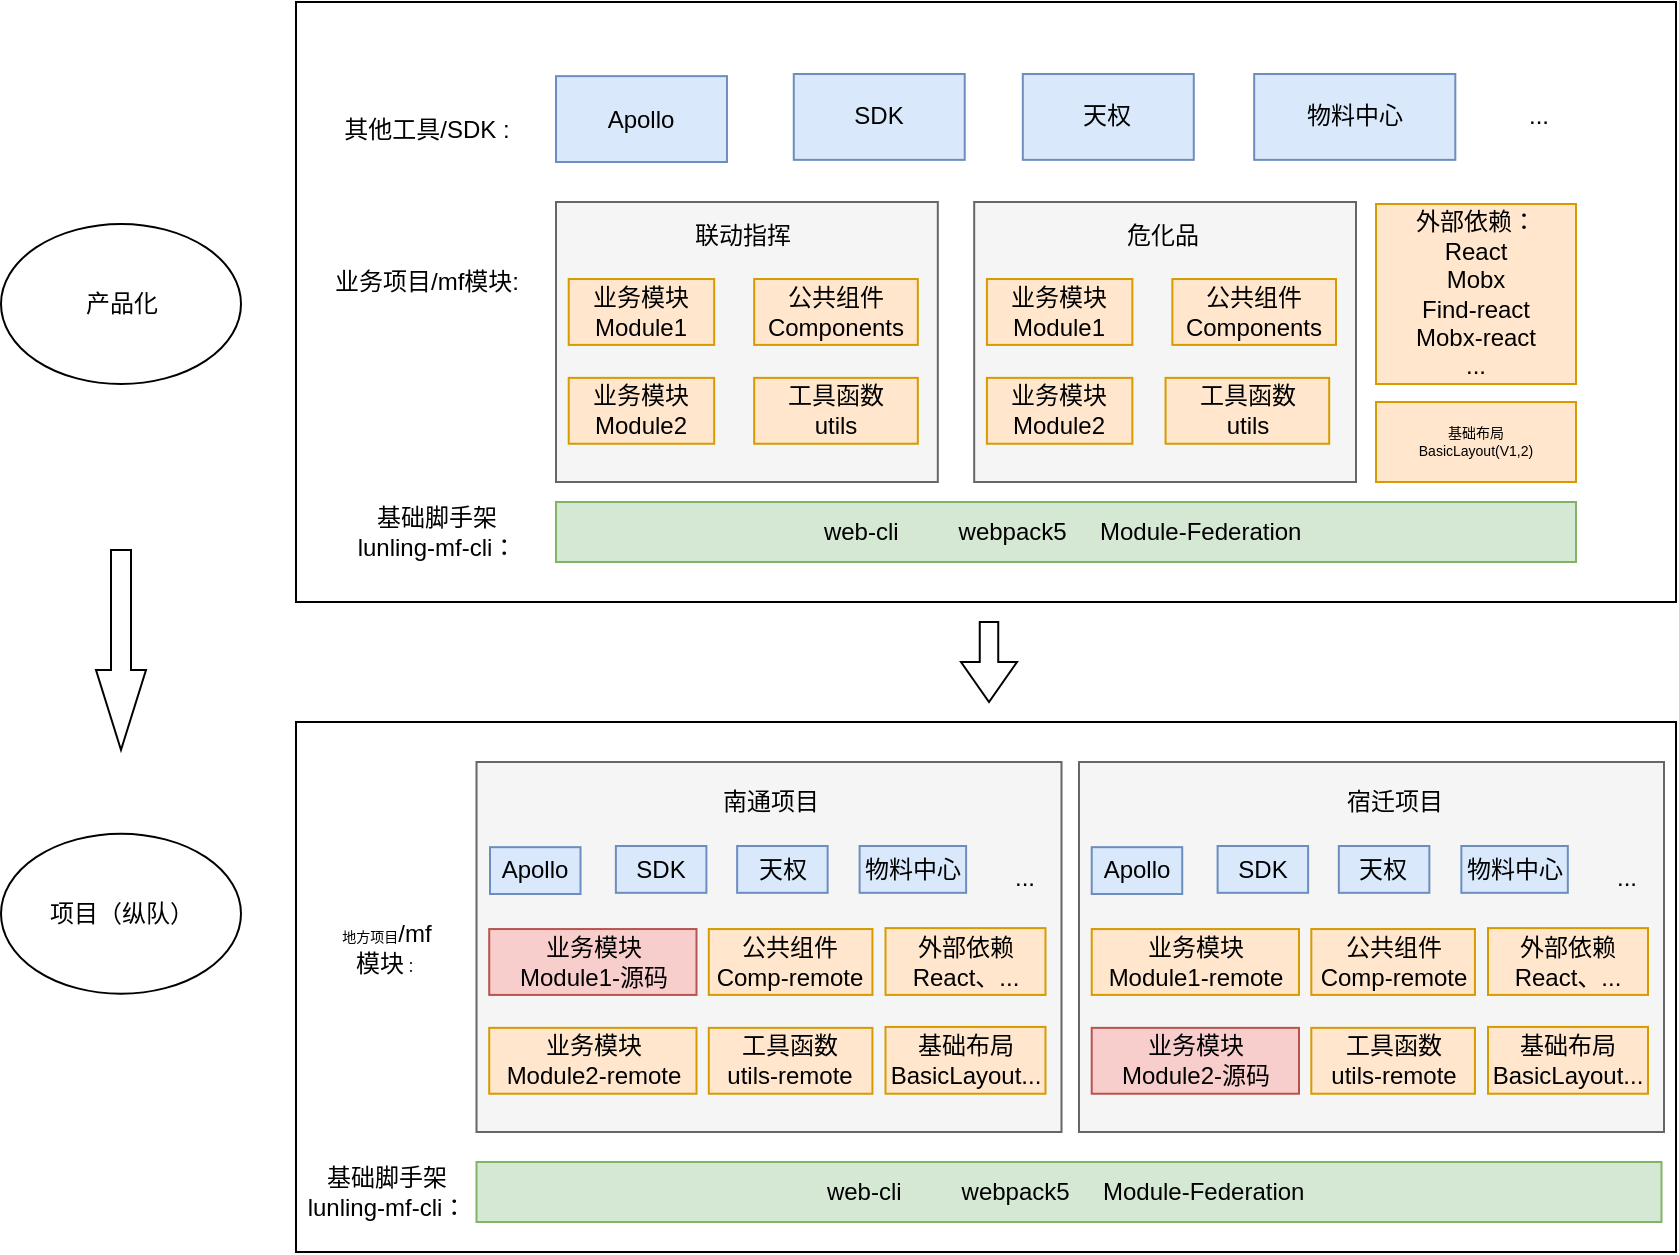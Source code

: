 <mxfile version="15.7.3" type="github">
  <diagram id="qYtG-a8lDuCber2_HTPU" name="第 1 页">
    <mxGraphModel dx="2015" dy="643" grid="1" gridSize="10" guides="1" tooltips="1" connect="1" arrows="1" fold="1" page="1" pageScale="1" pageWidth="827" pageHeight="1169" math="0" shadow="0">
      <root>
        <mxCell id="0" />
        <mxCell id="1" parent="0" />
        <mxCell id="sSeV7hXw5rhQuQ9Eckyw-49" value="" style="rounded=0;whiteSpace=wrap;html=1;fontSize=7;fillColor=none;" vertex="1" parent="1">
          <mxGeometry x="100" y="420" width="690" height="265" as="geometry" />
        </mxCell>
        <mxCell id="sSeV7hXw5rhQuQ9Eckyw-19" value="" style="rounded=0;whiteSpace=wrap;html=1;fontSize=7;fillColor=none;" vertex="1" parent="1">
          <mxGeometry x="100" y="60" width="690" height="300" as="geometry" />
        </mxCell>
        <mxCell id="TgehsIDATV7xhi2gPNsP-1" value="web-cli&amp;nbsp; &amp;nbsp; &amp;nbsp; &amp;nbsp; &amp;nbsp;webpack5&amp;nbsp; &amp;nbsp; &amp;nbsp;Module-Federation&amp;nbsp;" style="rounded=0;whiteSpace=wrap;html=1;fillColor=#d5e8d4;strokeColor=#82b366;" parent="1" vertex="1">
          <mxGeometry x="230" y="310" width="510" height="30" as="geometry" />
        </mxCell>
        <mxCell id="TgehsIDATV7xhi2gPNsP-6" value="外部依赖：&lt;br&gt;React&lt;br&gt;Mobx&lt;br&gt;Find-react&lt;br&gt;Mobx-react&lt;br&gt;..." style="rounded=0;whiteSpace=wrap;html=1;fillColor=#ffe6cc;strokeColor=#d79b00;" parent="1" vertex="1">
          <mxGeometry x="640" y="161" width="100" height="90" as="geometry" />
        </mxCell>
        <mxCell id="TgehsIDATV7xhi2gPNsP-7" value="基础布局&#xa;BasicLayout(V1,2)" style="rounded=0;whiteSpace=wrap;fillColor=#ffe6cc;strokeColor=#d79b00;fontSize=7;" parent="1" vertex="1">
          <mxGeometry x="640" y="260" width="100" height="40" as="geometry" />
        </mxCell>
        <mxCell id="TgehsIDATV7xhi2gPNsP-10" value="基础脚手架&lt;br&gt;lunling-mf-cli：" style="text;html=1;align=center;verticalAlign=middle;resizable=0;points=[];autosize=1;strokeColor=none;fillColor=none;" parent="1" vertex="1">
          <mxGeometry x="125" y="310" width="90" height="30" as="geometry" />
        </mxCell>
        <mxCell id="TgehsIDATV7xhi2gPNsP-11" value="业务项目/mf模块:" style="text;html=1;align=center;verticalAlign=middle;resizable=0;points=[];autosize=1;strokeColor=none;fillColor=none;" parent="1" vertex="1">
          <mxGeometry x="110" y="190" width="110" height="20" as="geometry" />
        </mxCell>
        <mxCell id="sSeV7hXw5rhQuQ9Eckyw-3" value="" style="group" vertex="1" connectable="0" parent="1">
          <mxGeometry x="230" y="160" width="400" height="140" as="geometry" />
        </mxCell>
        <mxCell id="TgehsIDATV7xhi2gPNsP-9" value="" style="rounded=0;whiteSpace=wrap;html=1;fillColor=#f5f5f5;fontColor=#333333;strokeColor=#666666;" parent="sSeV7hXw5rhQuQ9Eckyw-3" vertex="1">
          <mxGeometry width="190.909" height="140" as="geometry" />
        </mxCell>
        <mxCell id="TgehsIDATV7xhi2gPNsP-2" value="业务模块Module1" style="rounded=0;whiteSpace=wrap;html=1;fillColor=#ffe6cc;strokeColor=#d79b00;" parent="sSeV7hXw5rhQuQ9Eckyw-3" vertex="1">
          <mxGeometry x="6.364" y="38.516" width="72.727" height="32.941" as="geometry" />
        </mxCell>
        <mxCell id="TgehsIDATV7xhi2gPNsP-3" value="业务模块Module2&lt;span style=&quot;color: rgba(0 , 0 , 0 , 0) ; font-family: monospace ; font-size: 0px&quot;&gt;%3CmxGraphModel%3E%3Croot%3E%3CmxCell%20id%3D%220%22%2F%3E%3CmxCell%20id%3D%221%22%20parent%3D%220%22%2F%3E%3CmxCell%20id%3D%222%22%20value%3D%22%E4%B8%9A%E5%8A%A1%E7%BB%84%E4%BB%B6%22%20style%3D%22rounded%3D0%3BwhiteSpace%3Dwrap%3Bhtml%3D1%3B%22%20vertex%3D%221%22%20parent%3D%221%22%3E%3CmxGeometry%20x%3D%22180%22%20y%3D%22300%22%20width%3D%22120%22%20height%3D%2260%22%20as%3D%22geometry%22%2F%3E%3C%2FmxCell%3E%3C%2Froot%3E%3C%2FmxGraphModel%3E&lt;/span&gt;" style="rounded=0;whiteSpace=wrap;html=1;fillColor=#ffe6cc;strokeColor=#d79b00;" parent="sSeV7hXw5rhQuQ9Eckyw-3" vertex="1">
          <mxGeometry x="6.364" y="87.928" width="72.727" height="32.941" as="geometry" />
        </mxCell>
        <mxCell id="TgehsIDATV7xhi2gPNsP-4" value="公共组件&lt;br&gt;Components" style="rounded=0;whiteSpace=wrap;html=1;fillColor=#ffe6cc;strokeColor=#d79b00;" parent="sSeV7hXw5rhQuQ9Eckyw-3" vertex="1">
          <mxGeometry x="99.091" y="38.516" width="81.818" height="32.941" as="geometry" />
        </mxCell>
        <mxCell id="TgehsIDATV7xhi2gPNsP-5" value="工具函数&lt;br&gt;utils" style="rounded=0;whiteSpace=wrap;html=1;fillColor=#ffe6cc;strokeColor=#d79b00;" parent="sSeV7hXw5rhQuQ9Eckyw-3" vertex="1">
          <mxGeometry x="99.091" y="87.928" width="81.818" height="32.941" as="geometry" />
        </mxCell>
        <mxCell id="TgehsIDATV7xhi2gPNsP-18" value="" style="rounded=0;whiteSpace=wrap;html=1;fillColor=#f5f5f5;fontColor=#333333;strokeColor=#666666;" parent="sSeV7hXw5rhQuQ9Eckyw-3" vertex="1">
          <mxGeometry x="209.091" width="190.909" height="140" as="geometry" />
        </mxCell>
        <mxCell id="TgehsIDATV7xhi2gPNsP-19" value="业务模块Module1" style="rounded=0;whiteSpace=wrap;html=1;fillColor=#ffe6cc;strokeColor=#d79b00;" parent="sSeV7hXw5rhQuQ9Eckyw-3" vertex="1">
          <mxGeometry x="215.455" y="38.516" width="72.727" height="32.941" as="geometry" />
        </mxCell>
        <mxCell id="TgehsIDATV7xhi2gPNsP-20" value="业务模块Module2&lt;span style=&quot;color: rgba(0 , 0 , 0 , 0) ; font-family: monospace ; font-size: 0px&quot;&gt;%3CmxGraphModel%3E%3Croot%3E%3CmxCell%20id%3D%220%22%2F%3E%3CmxCell%20id%3D%221%22%20parent%3D%220%22%2F%3E%3CmxCell%20id%3D%222%22%20value%3D%22%E4%B8%9A%E5%8A%A1%E7%BB%84%E4%BB%B6%22%20style%3D%22rounded%3D0%3BwhiteSpace%3Dwrap%3Bhtml%3D1%3B%22%20vertex%3D%221%22%20parent%3D%221%22%3E%3CmxGeometry%20x%3D%22180%22%20y%3D%22300%22%20width%3D%22120%22%20height%3D%2260%22%20as%3D%22geometry%22%2F%3E%3C%2FmxCell%3E%3C%2Froot%3E%3C%2FmxGraphModel%3E&lt;/span&gt;" style="rounded=0;whiteSpace=wrap;html=1;fillColor=#ffe6cc;strokeColor=#d79b00;" parent="sSeV7hXw5rhQuQ9Eckyw-3" vertex="1">
          <mxGeometry x="215.455" y="87.928" width="72.727" height="32.941" as="geometry" />
        </mxCell>
        <mxCell id="TgehsIDATV7xhi2gPNsP-21" value="公共组件&lt;br&gt;Components" style="rounded=0;whiteSpace=wrap;html=1;fillColor=#ffe6cc;strokeColor=#d79b00;" parent="sSeV7hXw5rhQuQ9Eckyw-3" vertex="1">
          <mxGeometry x="308.182" y="38.516" width="81.818" height="32.941" as="geometry" />
        </mxCell>
        <mxCell id="TgehsIDATV7xhi2gPNsP-22" value="工具函数&lt;br&gt;utils" style="rounded=0;whiteSpace=wrap;html=1;fillColor=#ffe6cc;strokeColor=#d79b00;" parent="sSeV7hXw5rhQuQ9Eckyw-3" vertex="1">
          <mxGeometry x="304.773" y="87.928" width="81.818" height="32.941" as="geometry" />
        </mxCell>
        <mxCell id="sSeV7hXw5rhQuQ9Eckyw-1" value="联动指挥" style="text;html=1;align=center;verticalAlign=middle;resizable=0;points=[];autosize=1;strokeColor=none;fillColor=none;" vertex="1" parent="sSeV7hXw5rhQuQ9Eckyw-3">
          <mxGeometry x="63.155" y="6.588" width="60" height="20" as="geometry" />
        </mxCell>
        <mxCell id="sSeV7hXw5rhQuQ9Eckyw-2" value="危化品" style="text;html=1;align=center;verticalAlign=middle;resizable=0;points=[];autosize=1;strokeColor=none;fillColor=none;" vertex="1" parent="sSeV7hXw5rhQuQ9Eckyw-3">
          <mxGeometry x="278.009" y="6.588" width="50" height="20" as="geometry" />
        </mxCell>
        <mxCell id="sSeV7hXw5rhQuQ9Eckyw-5" value="其他工具/SDK :" style="text;html=1;align=center;verticalAlign=middle;resizable=0;points=[];autosize=1;strokeColor=none;fillColor=none;" vertex="1" parent="1">
          <mxGeometry x="115" y="114" width="100" height="20" as="geometry" />
        </mxCell>
        <mxCell id="sSeV7hXw5rhQuQ9Eckyw-12" value="" style="html=1;shadow=0;dashed=0;align=center;verticalAlign=middle;shape=mxgraph.arrows2.arrow;dy=0.6;dx=40;direction=south;notch=0;fontSize=7;fillColor=none;" vertex="1" parent="1">
          <mxGeometry y="334" width="25" height="100" as="geometry" />
        </mxCell>
        <mxCell id="sSeV7hXw5rhQuQ9Eckyw-16" value="&lt;span style=&quot;font-size: 12px&quot;&gt;产品化&lt;/span&gt;" style="ellipse;whiteSpace=wrap;html=1;rounded=1;fontSize=7;" vertex="1" parent="1">
          <mxGeometry x="-47.5" y="171" width="120" height="80" as="geometry" />
        </mxCell>
        <mxCell id="sSeV7hXw5rhQuQ9Eckyw-17" value="&lt;span style=&quot;font-size: 12px&quot;&gt;项目（纵队）&lt;/span&gt;" style="ellipse;whiteSpace=wrap;html=1;rounded=1;fontSize=7;" vertex="1" parent="1">
          <mxGeometry x="-47.5" y="475.87" width="120" height="80" as="geometry" />
        </mxCell>
        <mxCell id="sSeV7hXw5rhQuQ9Eckyw-21" value="web-cli&amp;nbsp; &amp;nbsp; &amp;nbsp; &amp;nbsp; &amp;nbsp;webpack5&amp;nbsp; &amp;nbsp; &amp;nbsp;Module-Federation&amp;nbsp;" style="rounded=0;whiteSpace=wrap;html=1;fillColor=#d5e8d4;strokeColor=#82b366;" vertex="1" parent="1">
          <mxGeometry x="190.25" y="640" width="592.5" height="30" as="geometry" />
        </mxCell>
        <mxCell id="sSeV7hXw5rhQuQ9Eckyw-22" value="基础脚手架&lt;br&gt;lunling-mf-cli：" style="text;html=1;align=center;verticalAlign=middle;resizable=0;points=[];autosize=1;strokeColor=none;fillColor=none;" vertex="1" parent="1">
          <mxGeometry x="100" y="640" width="90" height="30" as="geometry" />
        </mxCell>
        <mxCell id="sSeV7hXw5rhQuQ9Eckyw-24" value="" style="rounded=0;whiteSpace=wrap;html=1;fillColor=#f5f5f5;fontColor=#333333;strokeColor=#666666;" vertex="1" parent="1">
          <mxGeometry x="190.25" y="440" width="292.5" height="185" as="geometry" />
        </mxCell>
        <mxCell id="sSeV7hXw5rhQuQ9Eckyw-25" value="业务模块&lt;br&gt;Module1-源码" style="rounded=0;whiteSpace=wrap;html=1;fillColor=#f8cecc;strokeColor=#b85450;" vertex="1" parent="1">
          <mxGeometry x="196.61" y="523.52" width="103.64" height="32.94" as="geometry" />
        </mxCell>
        <mxCell id="sSeV7hXw5rhQuQ9Eckyw-27" value="公共组件&lt;br&gt;Comp-remote" style="rounded=0;whiteSpace=wrap;html=1;fillColor=#ffe6cc;strokeColor=#d79b00;" vertex="1" parent="1">
          <mxGeometry x="306.401" y="523.516" width="81.818" height="32.941" as="geometry" />
        </mxCell>
        <mxCell id="sSeV7hXw5rhQuQ9Eckyw-28" value="工具函数&lt;br&gt;utils-remote" style="rounded=0;whiteSpace=wrap;html=1;fillColor=#ffe6cc;strokeColor=#d79b00;" vertex="1" parent="1">
          <mxGeometry x="306.401" y="572.928" width="81.818" height="32.941" as="geometry" />
        </mxCell>
        <mxCell id="sSeV7hXw5rhQuQ9Eckyw-34" value="南通项目" style="text;html=1;align=center;verticalAlign=middle;resizable=0;points=[];autosize=1;strokeColor=none;fillColor=none;" vertex="1" parent="1">
          <mxGeometry x="306.505" y="449.998" width="60" height="20" as="geometry" />
        </mxCell>
        <mxCell id="sSeV7hXw5rhQuQ9Eckyw-36" value="业务模块&lt;br&gt;Module2-remote" style="rounded=0;whiteSpace=wrap;html=1;fillColor=#ffe6cc;strokeColor=#d79b00;" vertex="1" parent="1">
          <mxGeometry x="196.61" y="572.93" width="103.64" height="32.94" as="geometry" />
        </mxCell>
        <mxCell id="sSeV7hXw5rhQuQ9Eckyw-37" value="外部依赖&lt;br&gt;React、..." style="rounded=0;whiteSpace=wrap;html=1;fillColor=#ffe6cc;strokeColor=#d79b00;" vertex="1" parent="1">
          <mxGeometry x="394.75" y="523.05" width="80" height="33.41" as="geometry" />
        </mxCell>
        <mxCell id="sSeV7hXw5rhQuQ9Eckyw-38" value="基础布局&lt;br&gt;BasicLayout..." style="rounded=0;whiteSpace=wrap;html=1;fillColor=#ffe6cc;strokeColor=#d79b00;" vertex="1" parent="1">
          <mxGeometry x="394.75" y="572.46" width="80" height="33.41" as="geometry" />
        </mxCell>
        <mxCell id="sSeV7hXw5rhQuQ9Eckyw-40" value="" style="rounded=0;whiteSpace=wrap;html=1;fillColor=#f5f5f5;fontColor=#333333;strokeColor=#666666;" vertex="1" parent="1">
          <mxGeometry x="491.5" y="440" width="292.5" height="185" as="geometry" />
        </mxCell>
        <mxCell id="sSeV7hXw5rhQuQ9Eckyw-41" value="业务模块&lt;br&gt;Module1-remote" style="rounded=0;whiteSpace=wrap;html=1;fillColor=#ffe6cc;strokeColor=#d79b00;" vertex="1" parent="1">
          <mxGeometry x="497.86" y="523.52" width="103.64" height="32.94" as="geometry" />
        </mxCell>
        <mxCell id="sSeV7hXw5rhQuQ9Eckyw-42" value="公共组件&lt;br&gt;Comp-remote" style="rounded=0;whiteSpace=wrap;html=1;fillColor=#ffe6cc;strokeColor=#d79b00;" vertex="1" parent="1">
          <mxGeometry x="607.651" y="523.516" width="81.818" height="32.941" as="geometry" />
        </mxCell>
        <mxCell id="sSeV7hXw5rhQuQ9Eckyw-43" value="工具函数&lt;br&gt;utils-remote" style="rounded=0;whiteSpace=wrap;html=1;fillColor=#ffe6cc;strokeColor=#d79b00;" vertex="1" parent="1">
          <mxGeometry x="607.651" y="572.928" width="81.818" height="32.941" as="geometry" />
        </mxCell>
        <mxCell id="sSeV7hXw5rhQuQ9Eckyw-44" value="宿迁项目" style="text;html=1;align=center;verticalAlign=middle;resizable=0;points=[];autosize=1;strokeColor=none;fillColor=none;" vertex="1" parent="1">
          <mxGeometry x="618.565" y="449.998" width="60" height="20" as="geometry" />
        </mxCell>
        <mxCell id="sSeV7hXw5rhQuQ9Eckyw-45" value="业务模块&lt;br&gt;Module2-源码" style="rounded=0;whiteSpace=wrap;html=1;fillColor=#f8cecc;strokeColor=#b85450;" vertex="1" parent="1">
          <mxGeometry x="497.86" y="572.93" width="103.64" height="32.94" as="geometry" />
        </mxCell>
        <mxCell id="sSeV7hXw5rhQuQ9Eckyw-46" value="外部依赖&lt;br&gt;React、..." style="rounded=0;whiteSpace=wrap;html=1;fillColor=#ffe6cc;strokeColor=#d79b00;" vertex="1" parent="1">
          <mxGeometry x="696" y="523.05" width="80" height="33.41" as="geometry" />
        </mxCell>
        <mxCell id="sSeV7hXw5rhQuQ9Eckyw-47" value="基础布局&lt;br&gt;BasicLayout..." style="rounded=0;whiteSpace=wrap;html=1;fillColor=#ffe6cc;strokeColor=#d79b00;" vertex="1" parent="1">
          <mxGeometry x="696" y="572.46" width="80" height="33.41" as="geometry" />
        </mxCell>
        <mxCell id="sSeV7hXw5rhQuQ9Eckyw-48" value="地方项目&lt;span style=&quot;font-size: 12px&quot;&gt;/mf&lt;br&gt;模块&lt;/span&gt;：" style="text;html=1;align=center;verticalAlign=middle;resizable=0;points=[];autosize=1;strokeColor=none;fillColor=none;fontSize=7;" vertex="1" parent="1">
          <mxGeometry x="105" y="522.5" width="80" height="20" as="geometry" />
        </mxCell>
        <mxCell id="sSeV7hXw5rhQuQ9Eckyw-51" value="" style="html=1;shadow=0;dashed=0;align=center;verticalAlign=middle;shape=mxgraph.arrows2.arrow;dy=0.67;dx=20;notch=0;rounded=1;fontSize=7;fillColor=none;rotation=90;" vertex="1" parent="1">
          <mxGeometry x="426.5" y="376" width="40" height="28" as="geometry" />
        </mxCell>
        <mxCell id="sSeV7hXw5rhQuQ9Eckyw-62" value="" style="group" vertex="1" connectable="0" parent="1">
          <mxGeometry x="230" y="96" width="510" height="44" as="geometry" />
        </mxCell>
        <mxCell id="TgehsIDATV7xhi2gPNsP-24" value="物料中心" style="rounded=0;whiteSpace=wrap;html=1;fillColor=#dae8fc;strokeColor=#6c8ebf;" parent="sSeV7hXw5rhQuQ9Eckyw-62" vertex="1">
          <mxGeometry x="349.085" width="100.572" height="42.927" as="geometry" />
        </mxCell>
        <mxCell id="sSeV7hXw5rhQuQ9Eckyw-4" value="SDK" style="rounded=0;whiteSpace=wrap;html=1;fillColor=#dae8fc;strokeColor=#6c8ebf;" vertex="1" parent="sSeV7hXw5rhQuQ9Eckyw-62">
          <mxGeometry x="118.887" width="85.486" height="42.927" as="geometry" />
        </mxCell>
        <mxCell id="sSeV7hXw5rhQuQ9Eckyw-7" value="..." style="text;html=1;align=center;verticalAlign=middle;resizable=0;points=[];autosize=1;strokeColor=none;fillColor=none;" vertex="1" parent="sSeV7hXw5rhQuQ9Eckyw-62">
          <mxGeometry x="476.476" y="10.732" width="30" height="20" as="geometry" />
        </mxCell>
        <mxCell id="sSeV7hXw5rhQuQ9Eckyw-8" value="天权" style="rounded=0;whiteSpace=wrap;html=1;fillColor=#dae8fc;strokeColor=#6c8ebf;" vertex="1" parent="sSeV7hXw5rhQuQ9Eckyw-62">
          <mxGeometry x="233.405" width="85.486" height="42.927" as="geometry" />
        </mxCell>
        <mxCell id="sSeV7hXw5rhQuQ9Eckyw-9" value="Apollo" style="rounded=0;whiteSpace=wrap;html=1;fillColor=#dae8fc;strokeColor=#6c8ebf;" vertex="1" parent="sSeV7hXw5rhQuQ9Eckyw-62">
          <mxGeometry y="1.073" width="85.486" height="42.927" as="geometry" />
        </mxCell>
        <mxCell id="sSeV7hXw5rhQuQ9Eckyw-63" value="" style="group" vertex="1" connectable="0" parent="1">
          <mxGeometry x="197" y="482" width="270" height="24" as="geometry" />
        </mxCell>
        <mxCell id="sSeV7hXw5rhQuQ9Eckyw-64" value="物料中心" style="rounded=0;whiteSpace=wrap;html=1;fillColor=#dae8fc;strokeColor=#6c8ebf;" vertex="1" parent="sSeV7hXw5rhQuQ9Eckyw-63">
          <mxGeometry x="184.81" width="53.244" height="23.415" as="geometry" />
        </mxCell>
        <mxCell id="sSeV7hXw5rhQuQ9Eckyw-65" value="SDK" style="rounded=0;whiteSpace=wrap;html=1;fillColor=#dae8fc;strokeColor=#6c8ebf;" vertex="1" parent="sSeV7hXw5rhQuQ9Eckyw-63">
          <mxGeometry x="62.94" width="45.257" height="23.415" as="geometry" />
        </mxCell>
        <mxCell id="sSeV7hXw5rhQuQ9Eckyw-66" value="..." style="text;html=1;align=center;verticalAlign=middle;resizable=0;points=[];autosize=1;strokeColor=none;fillColor=none;" vertex="1" parent="sSeV7hXw5rhQuQ9Eckyw-63">
          <mxGeometry x="252.252" y="5.854" width="30" height="20" as="geometry" />
        </mxCell>
        <mxCell id="sSeV7hXw5rhQuQ9Eckyw-67" value="天权" style="rounded=0;whiteSpace=wrap;html=1;fillColor=#dae8fc;strokeColor=#6c8ebf;" vertex="1" parent="sSeV7hXw5rhQuQ9Eckyw-63">
          <mxGeometry x="123.567" width="45.257" height="23.415" as="geometry" />
        </mxCell>
        <mxCell id="sSeV7hXw5rhQuQ9Eckyw-68" value="Apollo" style="rounded=0;whiteSpace=wrap;html=1;fillColor=#dae8fc;strokeColor=#6c8ebf;" vertex="1" parent="sSeV7hXw5rhQuQ9Eckyw-63">
          <mxGeometry y="0.585" width="45.257" height="23.415" as="geometry" />
        </mxCell>
        <mxCell id="sSeV7hXw5rhQuQ9Eckyw-77" value="" style="group" vertex="1" connectable="0" parent="1">
          <mxGeometry x="497.86" y="482" width="270" height="24" as="geometry" />
        </mxCell>
        <mxCell id="sSeV7hXw5rhQuQ9Eckyw-78" value="物料中心" style="rounded=0;whiteSpace=wrap;html=1;fillColor=#dae8fc;strokeColor=#6c8ebf;" vertex="1" parent="sSeV7hXw5rhQuQ9Eckyw-77">
          <mxGeometry x="184.81" width="53.244" height="23.415" as="geometry" />
        </mxCell>
        <mxCell id="sSeV7hXw5rhQuQ9Eckyw-79" value="SDK" style="rounded=0;whiteSpace=wrap;html=1;fillColor=#dae8fc;strokeColor=#6c8ebf;" vertex="1" parent="sSeV7hXw5rhQuQ9Eckyw-77">
          <mxGeometry x="62.94" width="45.257" height="23.415" as="geometry" />
        </mxCell>
        <mxCell id="sSeV7hXw5rhQuQ9Eckyw-80" value="..." style="text;html=1;align=center;verticalAlign=middle;resizable=0;points=[];autosize=1;strokeColor=none;fillColor=none;" vertex="1" parent="sSeV7hXw5rhQuQ9Eckyw-77">
          <mxGeometry x="252.252" y="5.854" width="30" height="20" as="geometry" />
        </mxCell>
        <mxCell id="sSeV7hXw5rhQuQ9Eckyw-81" value="天权" style="rounded=0;whiteSpace=wrap;html=1;fillColor=#dae8fc;strokeColor=#6c8ebf;" vertex="1" parent="sSeV7hXw5rhQuQ9Eckyw-77">
          <mxGeometry x="123.567" width="45.257" height="23.415" as="geometry" />
        </mxCell>
        <mxCell id="sSeV7hXw5rhQuQ9Eckyw-82" value="Apollo" style="rounded=0;whiteSpace=wrap;html=1;fillColor=#dae8fc;strokeColor=#6c8ebf;" vertex="1" parent="sSeV7hXw5rhQuQ9Eckyw-77">
          <mxGeometry y="0.585" width="45.257" height="23.415" as="geometry" />
        </mxCell>
      </root>
    </mxGraphModel>
  </diagram>
</mxfile>
